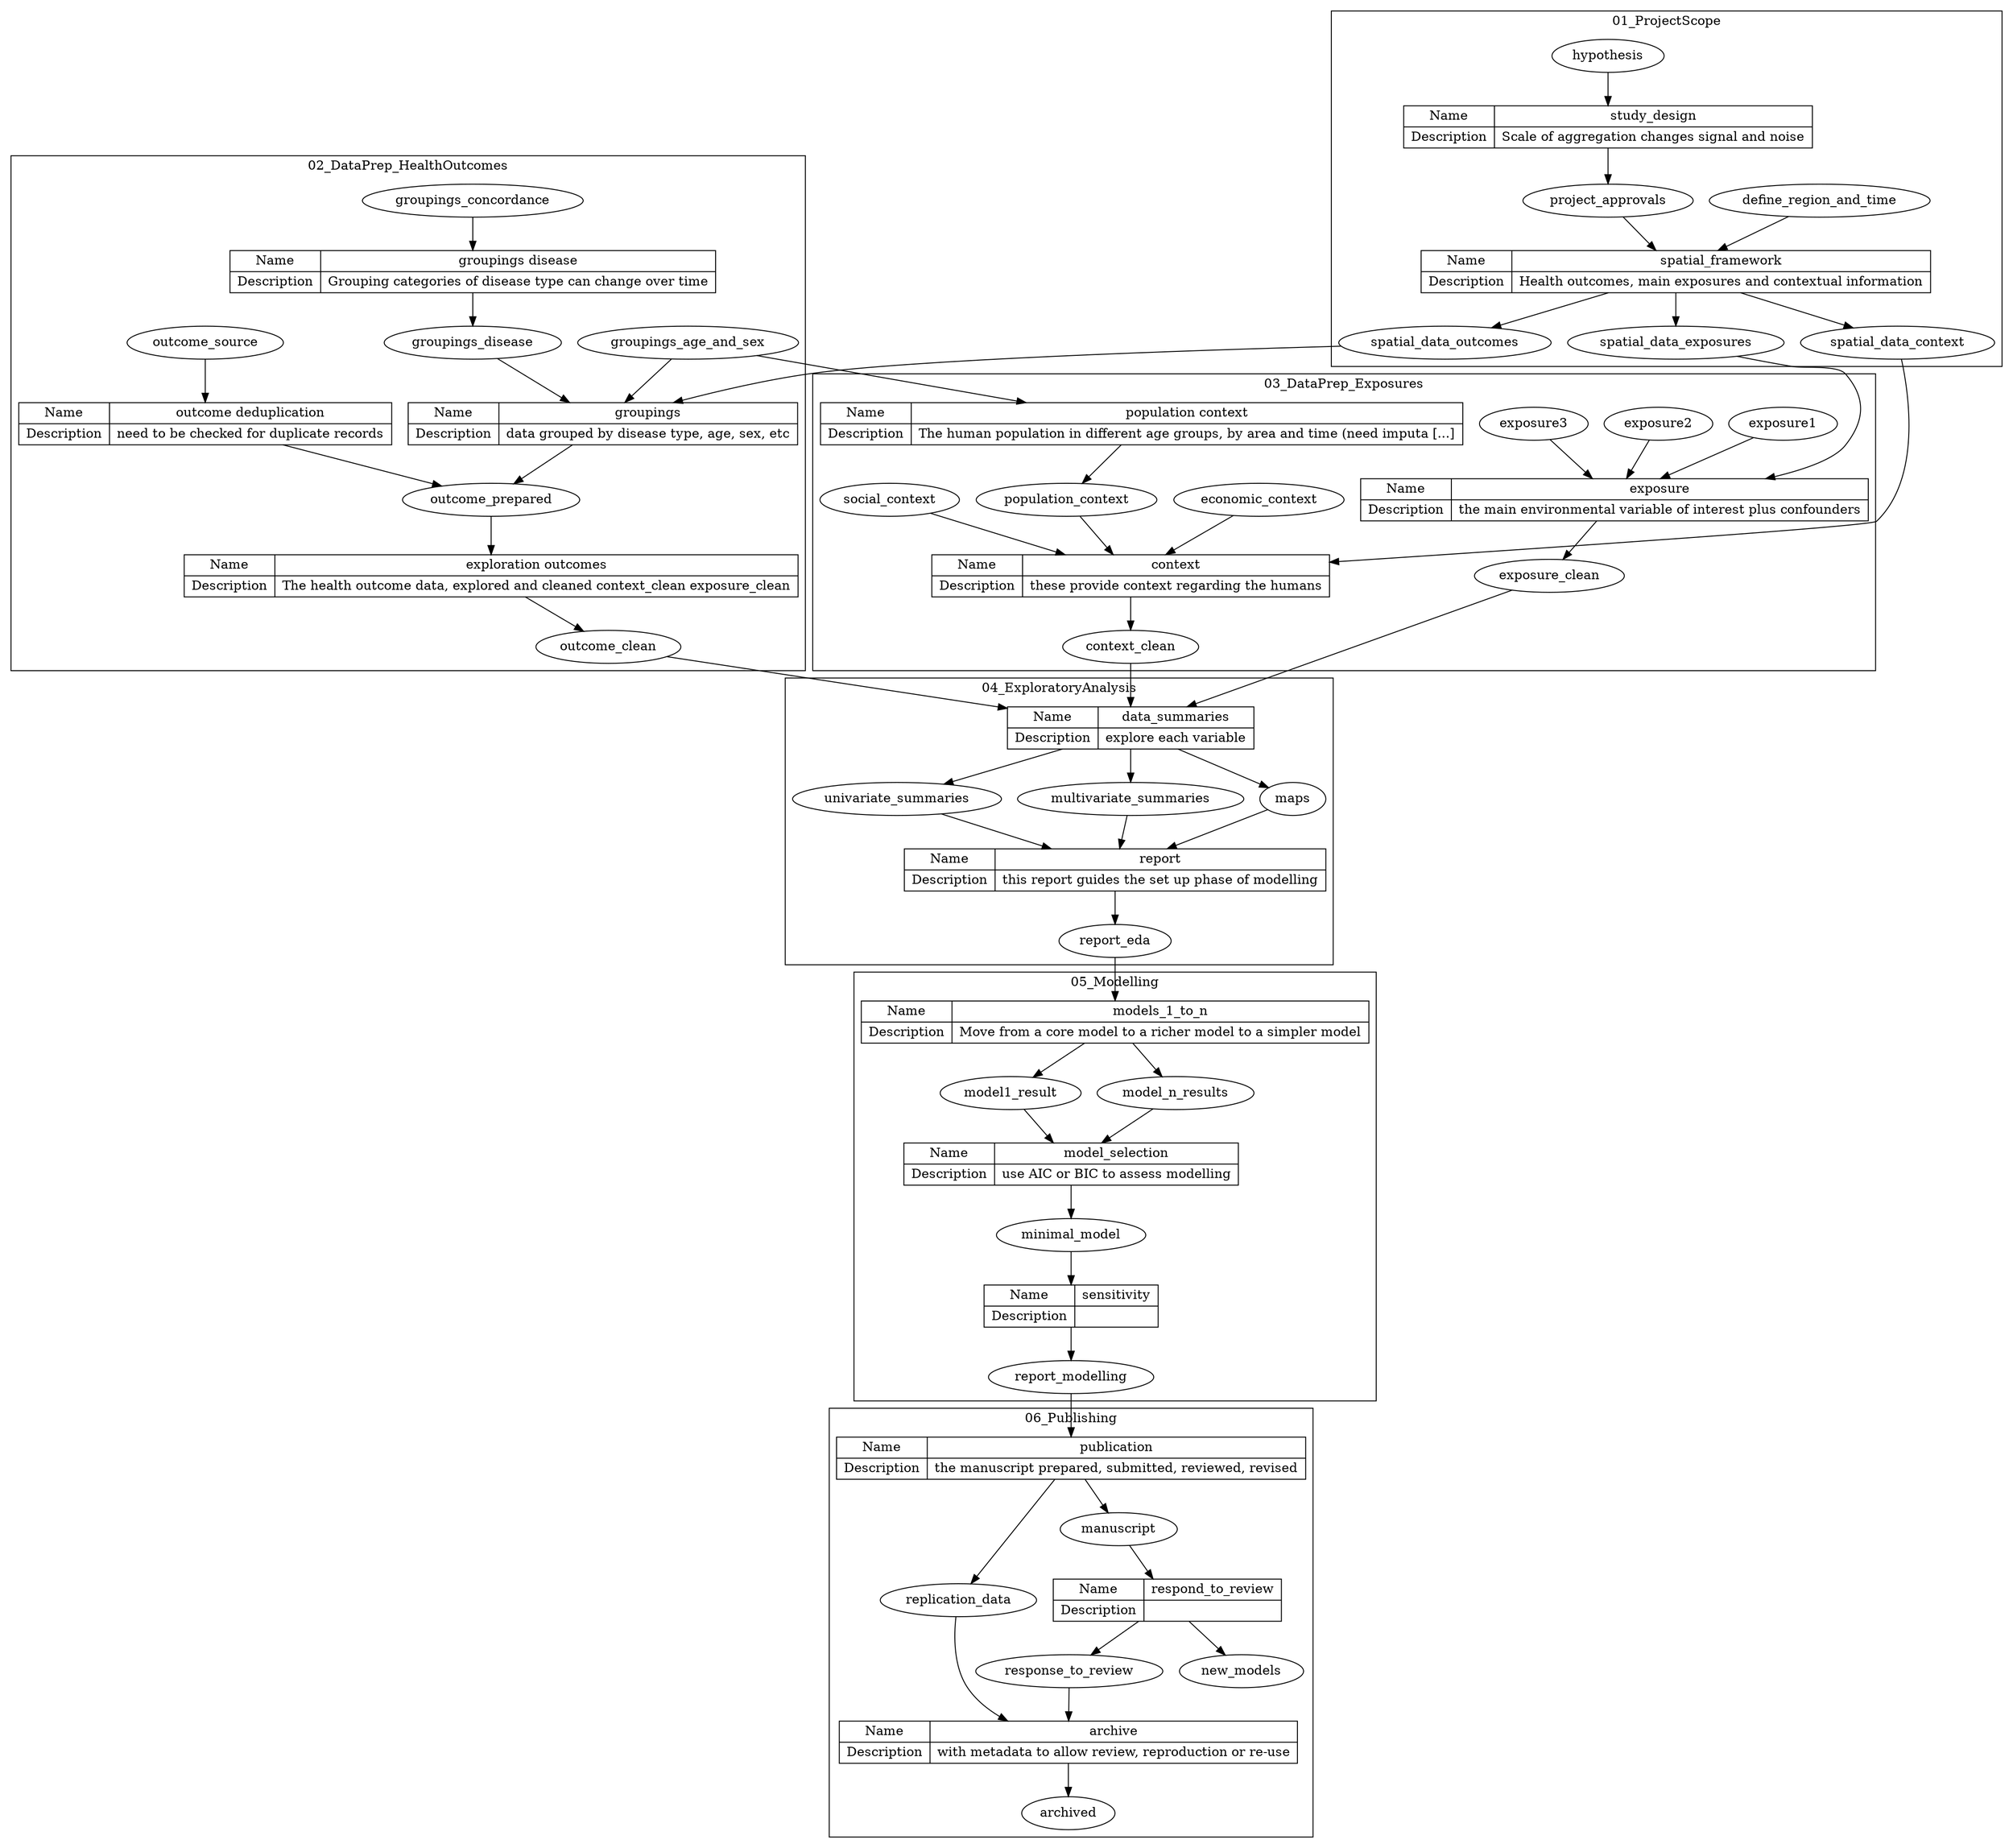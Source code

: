 digraph transformations {

 subgraph cluster_01_ProjectScope {
    label = "01_ProjectScope"
     "project_approvals" -> "spatial_framework"
"define_region_and_time" -> "spatial_framework"
"spatial_framework"  [ shape=record, label="{{ { Name | Description } | { spatial_framework | Health outcomes, main exposures and contextual information } }}"]
"spatial_framework" -> "spatial_data_outcomes"
"spatial_framework" -> "spatial_data_exposures"
"spatial_framework" -> "spatial_data_context"

 
 "hypothesis" -> "study_design"
"study_design"  [ shape=record, label="{{ { Name | Description } | { study_design | Scale of aggregation changes signal and noise } }}"]
"study_design" -> "project_approvals"

 
 }

 subgraph cluster_02_DataPrep_HealthOutcomes {
    label = "02_DataPrep_HealthOutcomes"
     "groupings_disease" -> "groupings"
"spatial_data_outcomes" -> "groupings"
"groupings_age_and_sex" -> "groupings"
"groupings"  [ shape=record, label="{{ { Name | Description } | { groupings | data grouped by disease type, age, sex, etc } }}"]
"groupings" -> "outcome_prepared"

 
 "outcome_source" -> "outcome deduplication "
"outcome deduplication "  [ shape=record, label="{{ { Name | Description } | { outcome deduplication  | need to be checked for duplicate records  } }}"]
"outcome deduplication " -> "outcome_prepared"

 
 "outcome_prepared" -> "exploration outcomes"
"exploration outcomes"  [ shape=record, label="{{ { Name | Description } | { exploration outcomes | The health outcome data, explored and cleaned context_clean exposure_clean  } }}"]
"exploration outcomes" -> "outcome_clean"

 
 "groupings_concordance" -> "groupings disease"
"groupings disease"  [ shape=record, label="{{ { Name | Description } | { groupings disease | Grouping categories of disease type can change over time } }}"]
"groupings disease" -> "groupings_disease"

 
 }

 subgraph cluster_03_DataPrep_Exposures {
    label = "03_DataPrep_Exposures"
     "exposure1" -> "exposure"
"exposure2" -> "exposure"
"exposure3" -> "exposure"
"spatial_data_exposures" -> "exposure"
"exposure"  [ shape=record, label="{{ { Name | Description } | { exposure | the main environmental variable of interest plus confounders } }}"]
"exposure" -> "exposure_clean"

 
 "social_context" -> "context"
"economic_context" -> "context"
"population_context" -> "context"
"spatial_data_context" -> "context"
"context"  [ shape=record, label="{{ { Name | Description } | { context | these provide context regarding the humans } }}"]
"context" -> "context_clean"

 
 "groupings_age_and_sex" -> "population context"
"population context"  [ shape=record, label="{{ { Name | Description } | { population context | The human population in different age groups, by area and time (need imputa [...] } }}"]
"population context" -> "population_context"

 
 }

 subgraph cluster_04_ExploratoryAnalysis {
    label = "04_ExploratoryAnalysis"
     "outcome_clean" -> "data_summaries"
"exposure_clean" -> "data_summaries"
"context_clean" -> "data_summaries"
"data_summaries"  [ shape=record, label="{{ { Name | Description } | { data_summaries | explore each variable } }}"]
"data_summaries" -> "univariate_summaries"
"data_summaries" -> "multivariate_summaries"
"data_summaries" -> "maps"

 
 "univariate_summaries" -> "report"
"multivariate_summaries" -> "report"
"maps" -> "report"
"report"  [ shape=record, label="{{ { Name | Description } | { report | this report guides the set up phase of modelling } }}"]
"report" -> "report_eda"

 
 }

 subgraph cluster_05_Modelling {
    label = "05_Modelling"
     "report_eda" -> "models_1_to_n"
"models_1_to_n"  [ shape=record, label="{{ { Name | Description } | { models_1_to_n | Move from a  core model to a richer model to a simpler model } }}"]
"models_1_to_n" -> "model1_result"
"models_1_to_n" -> "model_n_results"

 
 "model1_result" -> "model_selection"
"model_n_results" -> "model_selection"
"model_selection"  [ shape=record, label="{{ { Name | Description } | { model_selection | use AIC or BIC to assess modelling } }}"]
"model_selection" -> "minimal_model"

 
 "minimal_model" -> "sensitivity"
"sensitivity"  [ shape=record, label="{{ { Name | Description } | { sensitivity |  } }}"]
"sensitivity" -> "report_modelling"

 
 }

 subgraph cluster_06_Publishing {
    label = "06_Publishing"
     "report_modelling" -> "publication"
"publication"  [ shape=record, label="{{ { Name | Description } | { publication | the manuscript prepared, submitted, reviewed, revised } }}"]
"publication" -> "manuscript"
"publication" -> "replication_data"

 
 "manuscript" -> "respond_to_review"
"respond_to_review"  [ shape=record, label="{{ { Name | Description } | { respond_to_review |  } }}"]
"respond_to_review" -> "new_models"
"respond_to_review" -> "response_to_review"

 
 "response_to_review" -> "archive"
"replication_data" -> "archive"
"archive"  [ shape=record, label="{{ { Name | Description } | { archive | with metadata to allow review, reproduction or re-use } }}"]
"archive" -> "archived"

 
 }

 }

